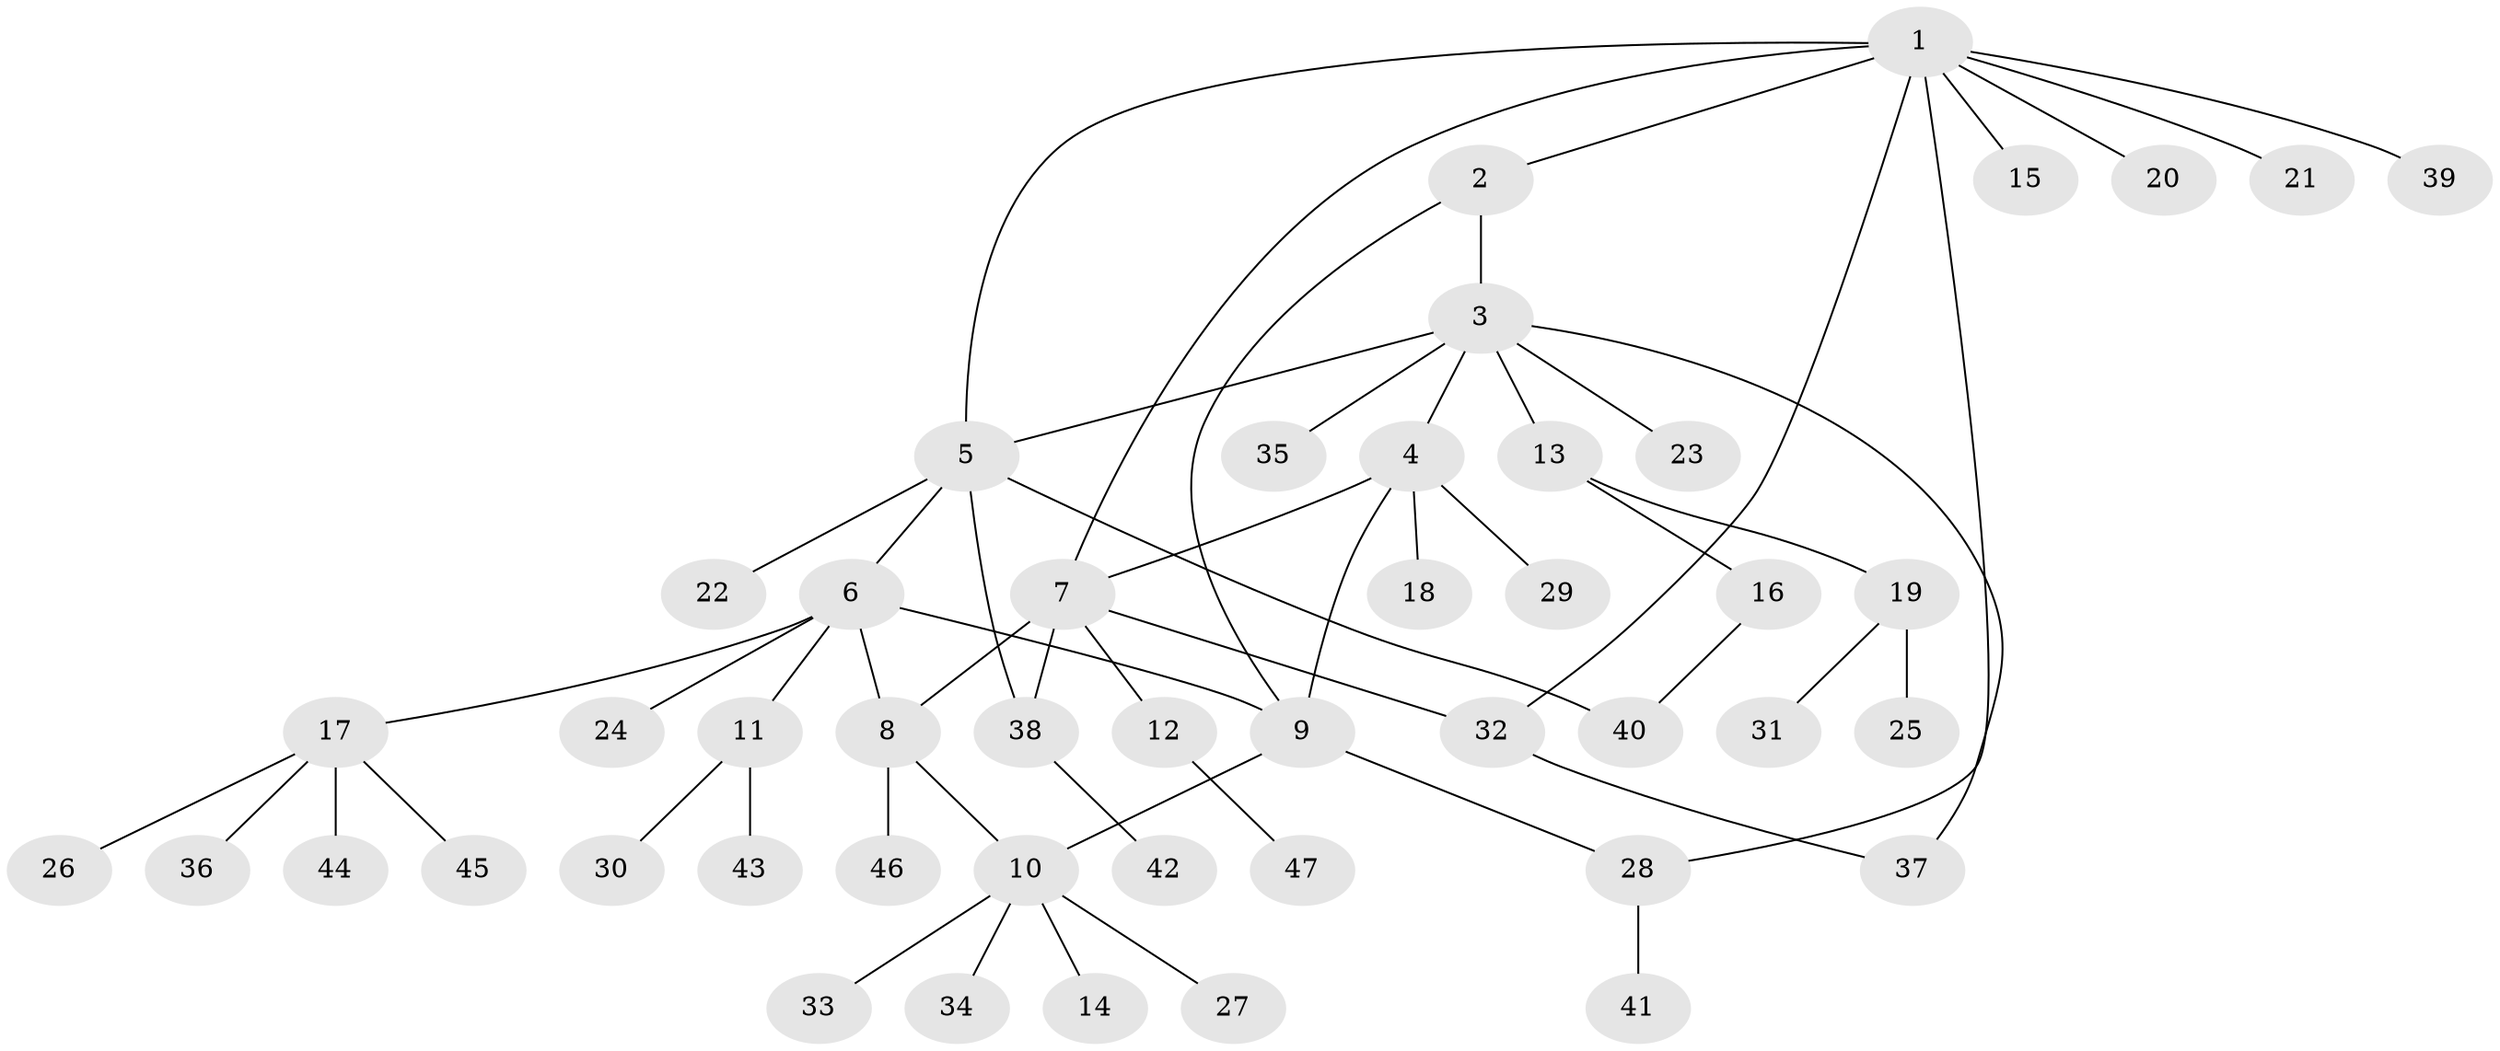 // Generated by graph-tools (version 1.1) at 2025/26/03/09/25 03:26:35]
// undirected, 47 vertices, 57 edges
graph export_dot {
graph [start="1"]
  node [color=gray90,style=filled];
  1;
  2;
  3;
  4;
  5;
  6;
  7;
  8;
  9;
  10;
  11;
  12;
  13;
  14;
  15;
  16;
  17;
  18;
  19;
  20;
  21;
  22;
  23;
  24;
  25;
  26;
  27;
  28;
  29;
  30;
  31;
  32;
  33;
  34;
  35;
  36;
  37;
  38;
  39;
  40;
  41;
  42;
  43;
  44;
  45;
  46;
  47;
  1 -- 2;
  1 -- 5;
  1 -- 7;
  1 -- 15;
  1 -- 20;
  1 -- 21;
  1 -- 28;
  1 -- 32;
  1 -- 39;
  2 -- 3;
  2 -- 9;
  3 -- 4;
  3 -- 5;
  3 -- 13;
  3 -- 23;
  3 -- 35;
  3 -- 37;
  4 -- 7;
  4 -- 9;
  4 -- 18;
  4 -- 29;
  5 -- 6;
  5 -- 22;
  5 -- 38;
  5 -- 40;
  6 -- 8;
  6 -- 9;
  6 -- 11;
  6 -- 17;
  6 -- 24;
  7 -- 8;
  7 -- 12;
  7 -- 32;
  7 -- 38;
  8 -- 10;
  8 -- 46;
  9 -- 10;
  9 -- 28;
  10 -- 14;
  10 -- 27;
  10 -- 33;
  10 -- 34;
  11 -- 30;
  11 -- 43;
  12 -- 47;
  13 -- 16;
  13 -- 19;
  16 -- 40;
  17 -- 26;
  17 -- 36;
  17 -- 44;
  17 -- 45;
  19 -- 25;
  19 -- 31;
  28 -- 41;
  32 -- 37;
  38 -- 42;
}

